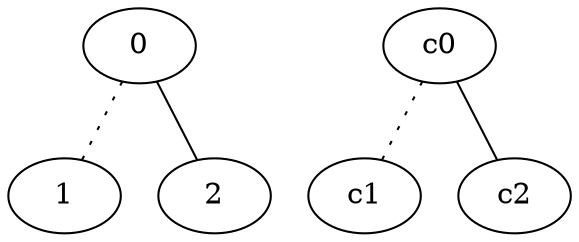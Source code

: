 graph {
a0[label=0];
a1[label=1];
a2[label=2];
a0 -- a1 [style=dotted];
a0 -- a2;
c0 -- c1 [style=dotted];
c0 -- c2;
}
